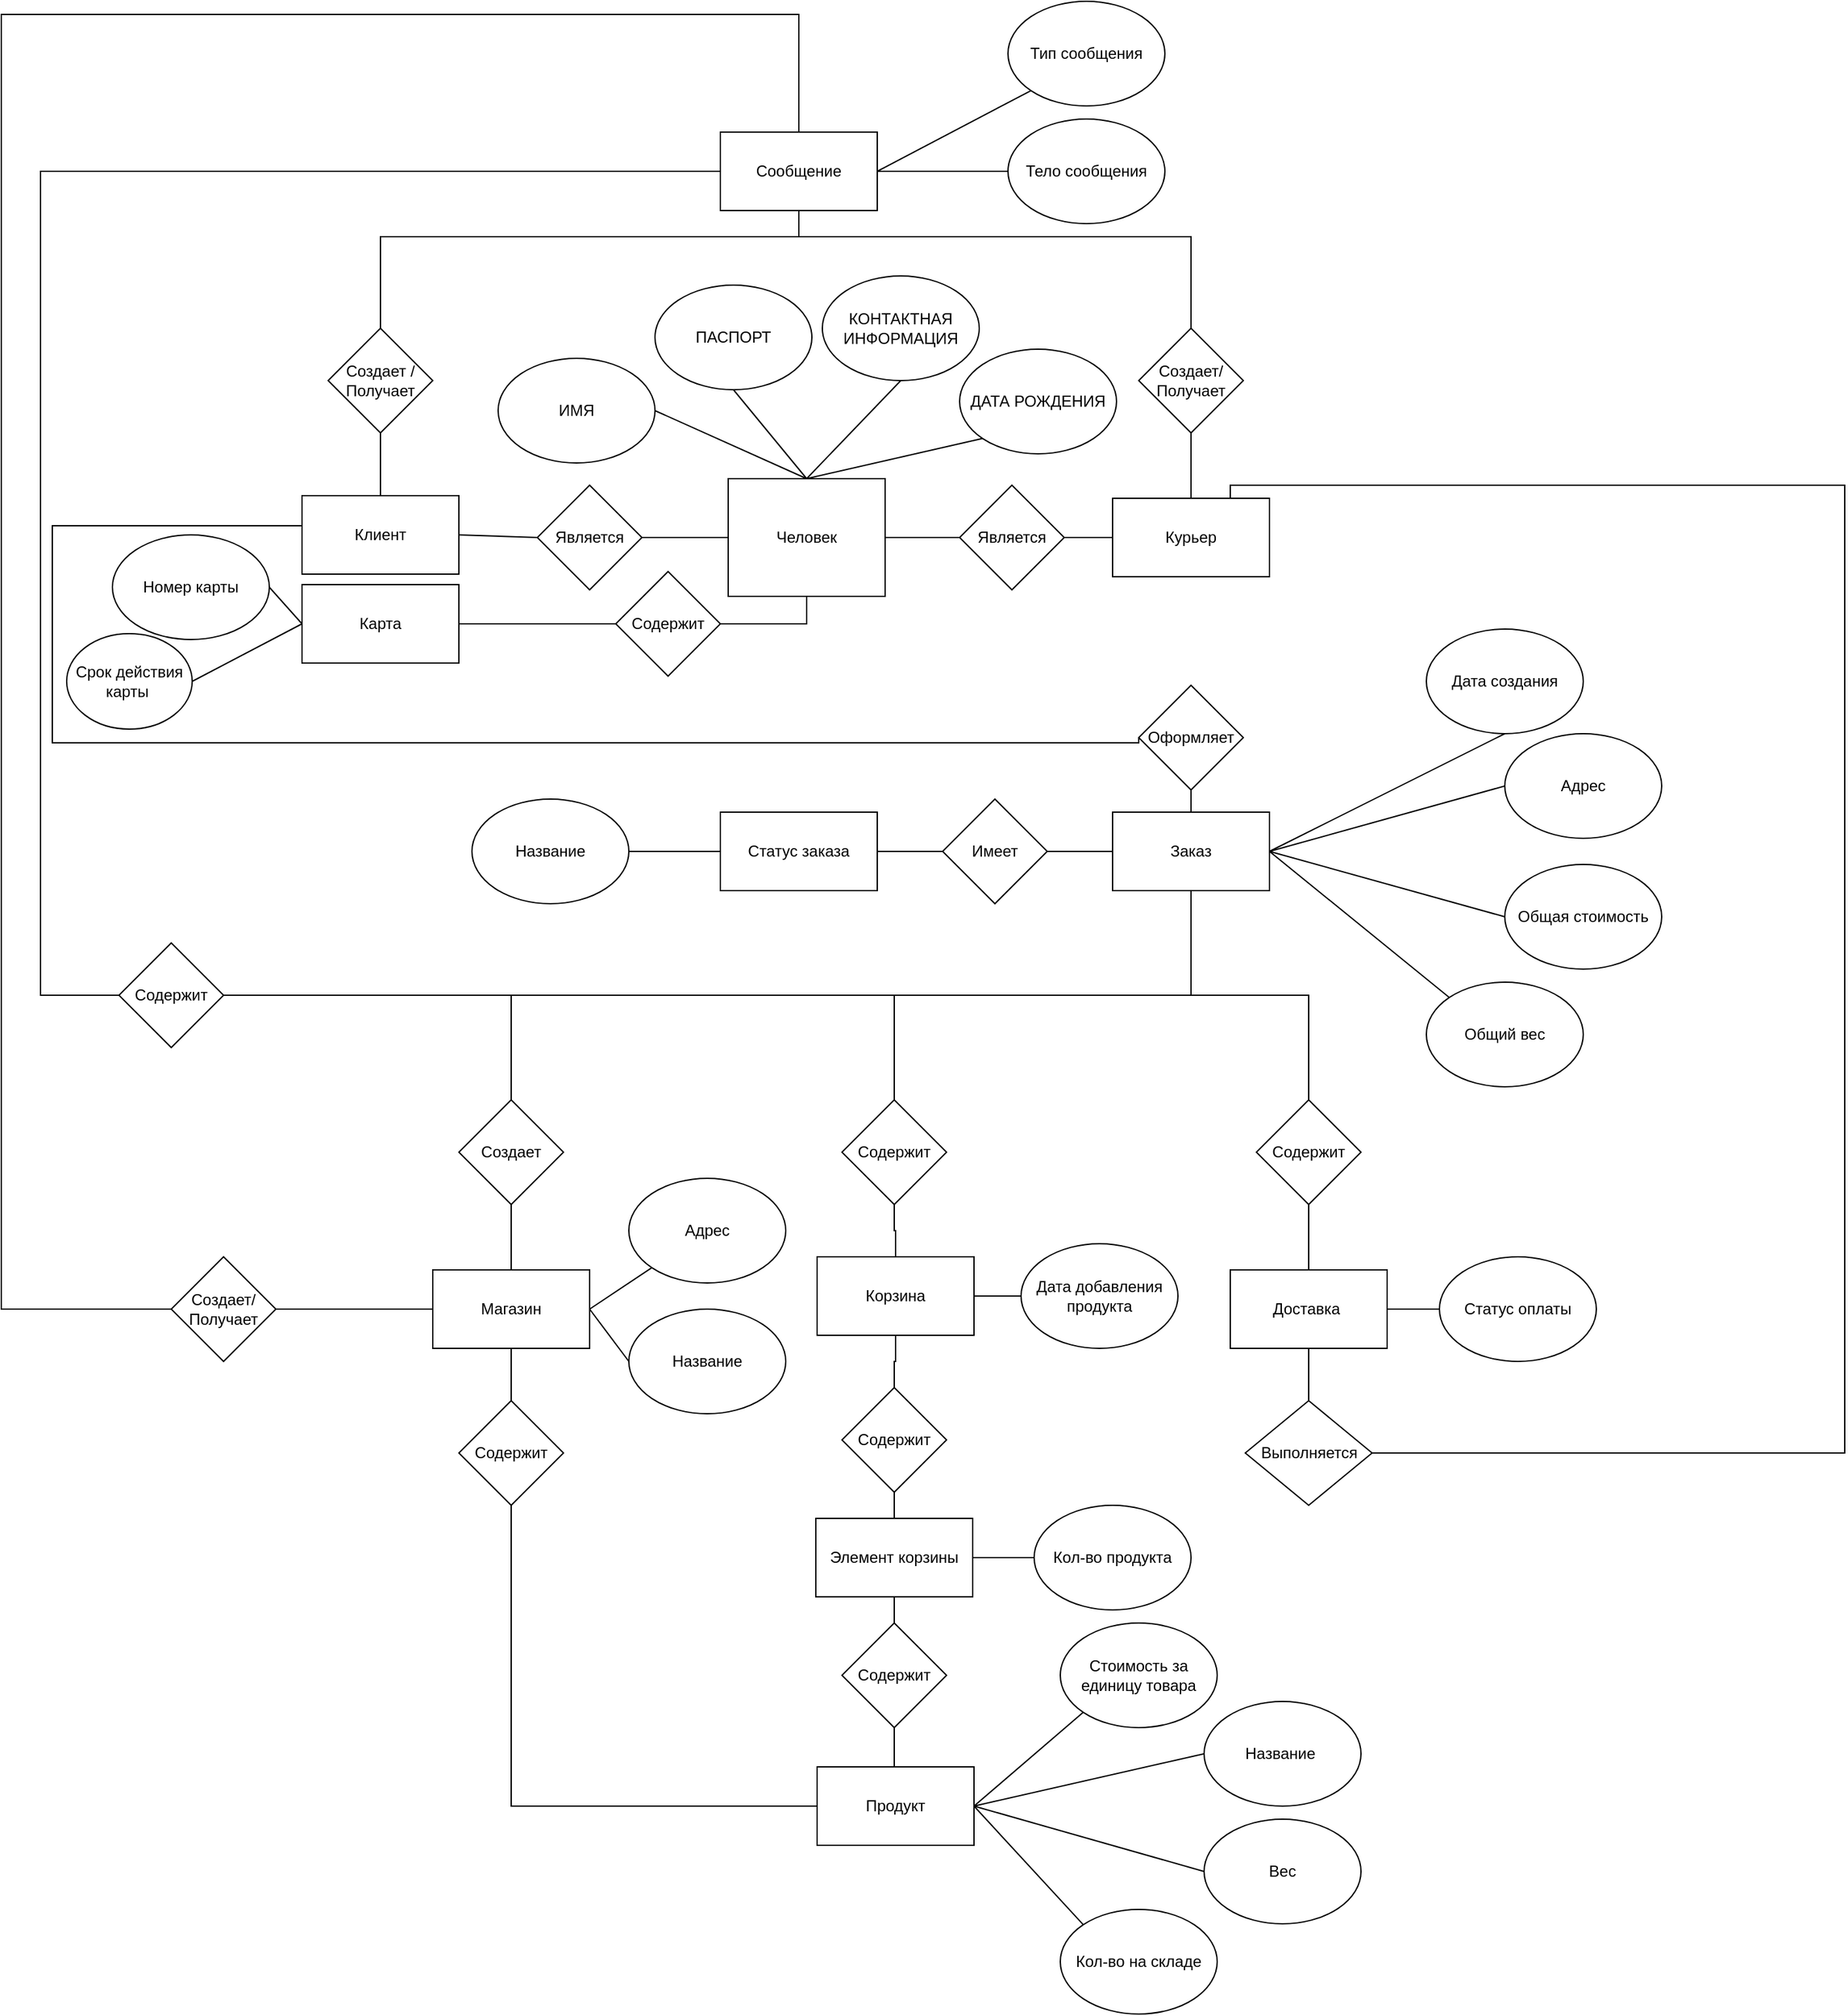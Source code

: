 <mxfile version="26.2.14">
  <diagram id="l34R9L98ikFbTCZK01Rr" name="Страница — 1">
    <mxGraphModel dx="2835" dy="2349" grid="0" gridSize="10" guides="1" tooltips="1" connect="1" arrows="1" fold="1" page="1" pageScale="1" pageWidth="827" pageHeight="1169" math="0" shadow="0">
      <root>
        <mxCell id="0" />
        <mxCell id="1" parent="0" />
        <mxCell id="9jYD4hcjV8UE8tQ0Zy73-1" value="Человек" style="rounded=0;whiteSpace=wrap;html=1;" parent="1" vertex="1">
          <mxGeometry x="226" y="-5" width="120" height="90" as="geometry" />
        </mxCell>
        <mxCell id="9jYD4hcjV8UE8tQ0Zy73-2" value="Клиент" style="rounded=0;whiteSpace=wrap;html=1;" parent="1" vertex="1">
          <mxGeometry x="-100" y="8" width="120" height="60" as="geometry" />
        </mxCell>
        <mxCell id="9jYD4hcjV8UE8tQ0Zy73-3" value="Курьер" style="rounded=0;whiteSpace=wrap;html=1;" parent="1" vertex="1">
          <mxGeometry x="520" y="10" width="120" height="60" as="geometry" />
        </mxCell>
        <mxCell id="9jYD4hcjV8UE8tQ0Zy73-67" style="edgeStyle=orthogonalEdgeStyle;rounded=0;orthogonalLoop=1;jettySize=auto;html=1;exitX=0.5;exitY=1;exitDx=0;exitDy=0;entryX=0.5;entryY=0;entryDx=0;entryDy=0;endArrow=none;startFill=0;" parent="1" source="9jYD4hcjV8UE8tQ0Zy73-4" target="9jYD4hcjV8UE8tQ0Zy73-66" edge="1">
          <mxGeometry relative="1" as="geometry" />
        </mxCell>
        <mxCell id="9jYD4hcjV8UE8tQ0Zy73-70" style="edgeStyle=orthogonalEdgeStyle;rounded=0;orthogonalLoop=1;jettySize=auto;html=1;exitX=0;exitY=0.5;exitDx=0;exitDy=0;entryX=1;entryY=0.5;entryDx=0;entryDy=0;endArrow=none;startFill=0;" parent="1" source="9jYD4hcjV8UE8tQ0Zy73-4" target="9jYD4hcjV8UE8tQ0Zy73-69" edge="1">
          <mxGeometry relative="1" as="geometry" />
        </mxCell>
        <mxCell id="9jYD4hcjV8UE8tQ0Zy73-4" value="Магазин" style="rounded=0;whiteSpace=wrap;html=1;" parent="1" vertex="1">
          <mxGeometry y="600" width="120" height="60" as="geometry" />
        </mxCell>
        <mxCell id="NzuITZrCwcUjT3j505YK-7" style="edgeStyle=orthogonalEdgeStyle;rounded=0;orthogonalLoop=1;jettySize=auto;html=1;exitX=0.5;exitY=0;exitDx=0;exitDy=0;entryX=0.5;entryY=1;entryDx=0;entryDy=0;endArrow=none;startFill=0;" parent="1" source="9jYD4hcjV8UE8tQ0Zy73-5" target="NzuITZrCwcUjT3j505YK-2" edge="1">
          <mxGeometry relative="1" as="geometry" />
        </mxCell>
        <mxCell id="9jYD4hcjV8UE8tQ0Zy73-5" value="Продукт" style="rounded=0;whiteSpace=wrap;html=1;" parent="1" vertex="1">
          <mxGeometry x="294" y="980" width="120" height="60" as="geometry" />
        </mxCell>
        <mxCell id="NzuITZrCwcUjT3j505YK-3" style="edgeStyle=orthogonalEdgeStyle;rounded=0;orthogonalLoop=1;jettySize=auto;html=1;exitX=0.5;exitY=1;exitDx=0;exitDy=0;entryX=0.5;entryY=0;entryDx=0;entryDy=0;endArrow=none;startFill=0;" parent="1" source="9jYD4hcjV8UE8tQ0Zy73-6" target="NzuITZrCwcUjT3j505YK-2" edge="1">
          <mxGeometry relative="1" as="geometry" />
        </mxCell>
        <mxCell id="9jYD4hcjV8UE8tQ0Zy73-6" value="Элемент корзины" style="rounded=0;whiteSpace=wrap;html=1;" parent="1" vertex="1">
          <mxGeometry x="293" y="790" width="120" height="60" as="geometry" />
        </mxCell>
        <mxCell id="NzuITZrCwcUjT3j505YK-5" style="edgeStyle=orthogonalEdgeStyle;rounded=0;orthogonalLoop=1;jettySize=auto;html=1;exitX=0.5;exitY=1;exitDx=0;exitDy=0;entryX=0.5;entryY=0;entryDx=0;entryDy=0;endArrow=none;startFill=0;" parent="1" source="9jYD4hcjV8UE8tQ0Zy73-7" target="NzuITZrCwcUjT3j505YK-1" edge="1">
          <mxGeometry relative="1" as="geometry" />
        </mxCell>
        <mxCell id="9jYD4hcjV8UE8tQ0Zy73-7" value="Корзина" style="rounded=0;whiteSpace=wrap;html=1;" parent="1" vertex="1">
          <mxGeometry x="294" y="590" width="120" height="60" as="geometry" />
        </mxCell>
        <mxCell id="9jYD4hcjV8UE8tQ0Zy73-55" style="edgeStyle=orthogonalEdgeStyle;rounded=0;orthogonalLoop=1;jettySize=auto;html=1;exitX=0.5;exitY=1;exitDx=0;exitDy=0;entryX=0.5;entryY=0;entryDx=0;entryDy=0;endArrow=none;startFill=0;" parent="1" source="9jYD4hcjV8UE8tQ0Zy73-8" target="9jYD4hcjV8UE8tQ0Zy73-54" edge="1">
          <mxGeometry relative="1" as="geometry" />
        </mxCell>
        <mxCell id="9jYD4hcjV8UE8tQ0Zy73-57" style="edgeStyle=orthogonalEdgeStyle;rounded=0;orthogonalLoop=1;jettySize=auto;html=1;exitX=0.5;exitY=1;exitDx=0;exitDy=0;entryX=0.5;entryY=0;entryDx=0;entryDy=0;endArrow=none;startFill=0;" parent="1" source="9jYD4hcjV8UE8tQ0Zy73-8" target="9jYD4hcjV8UE8tQ0Zy73-56" edge="1">
          <mxGeometry relative="1" as="geometry" />
        </mxCell>
        <mxCell id="9jYD4hcjV8UE8tQ0Zy73-63" style="edgeStyle=orthogonalEdgeStyle;rounded=0;orthogonalLoop=1;jettySize=auto;html=1;exitX=0.5;exitY=1;exitDx=0;exitDy=0;entryX=0.5;entryY=0;entryDx=0;entryDy=0;endArrow=none;startFill=0;" parent="1" source="9jYD4hcjV8UE8tQ0Zy73-8" target="9jYD4hcjV8UE8tQ0Zy73-62" edge="1">
          <mxGeometry relative="1" as="geometry" />
        </mxCell>
        <mxCell id="9jYD4hcjV8UE8tQ0Zy73-8" value="Заказ" style="rounded=0;whiteSpace=wrap;html=1;" parent="1" vertex="1">
          <mxGeometry x="520" y="250" width="120" height="60" as="geometry" />
        </mxCell>
        <mxCell id="9jYD4hcjV8UE8tQ0Zy73-61" style="edgeStyle=orthogonalEdgeStyle;rounded=0;orthogonalLoop=1;jettySize=auto;html=1;exitX=0.5;exitY=1;exitDx=0;exitDy=0;entryX=0.5;entryY=0;entryDx=0;entryDy=0;endArrow=none;startFill=0;" parent="1" source="9jYD4hcjV8UE8tQ0Zy73-9" target="9jYD4hcjV8UE8tQ0Zy73-59" edge="1">
          <mxGeometry relative="1" as="geometry" />
        </mxCell>
        <mxCell id="9jYD4hcjV8UE8tQ0Zy73-9" value="Доставка&amp;nbsp;" style="rounded=0;whiteSpace=wrap;html=1;" parent="1" vertex="1">
          <mxGeometry x="610" y="600" width="120" height="60" as="geometry" />
        </mxCell>
        <mxCell id="9jYD4hcjV8UE8tQ0Zy73-10" value="Статус заказа" style="rounded=0;whiteSpace=wrap;html=1;" parent="1" vertex="1">
          <mxGeometry x="220" y="250" width="120" height="60" as="geometry" />
        </mxCell>
        <mxCell id="9jYD4hcjV8UE8tQ0Zy73-76" style="edgeStyle=orthogonalEdgeStyle;rounded=0;orthogonalLoop=1;jettySize=auto;html=1;entryX=0.5;entryY=0;entryDx=0;entryDy=0;endArrow=none;startFill=0;" parent="1" source="9jYD4hcjV8UE8tQ0Zy73-11" target="9jYD4hcjV8UE8tQ0Zy73-72" edge="1">
          <mxGeometry relative="1" as="geometry">
            <Array as="points">
              <mxPoint x="280" y="-190" />
              <mxPoint x="-40" y="-190" />
            </Array>
          </mxGeometry>
        </mxCell>
        <mxCell id="9jYD4hcjV8UE8tQ0Zy73-77" style="edgeStyle=orthogonalEdgeStyle;rounded=0;orthogonalLoop=1;jettySize=auto;html=1;exitX=0.5;exitY=1;exitDx=0;exitDy=0;entryX=0.5;entryY=0;entryDx=0;entryDy=0;endArrow=none;startFill=0;" parent="1" source="9jYD4hcjV8UE8tQ0Zy73-11" target="9jYD4hcjV8UE8tQ0Zy73-73" edge="1">
          <mxGeometry relative="1" as="geometry">
            <Array as="points">
              <mxPoint x="280" y="-190" />
              <mxPoint x="580" y="-190" />
            </Array>
          </mxGeometry>
        </mxCell>
        <mxCell id="9jYD4hcjV8UE8tQ0Zy73-79" style="edgeStyle=orthogonalEdgeStyle;rounded=0;orthogonalLoop=1;jettySize=auto;html=1;exitX=0;exitY=0.25;exitDx=0;exitDy=0;entryX=0;entryY=0.5;entryDx=0;entryDy=0;endArrow=none;startFill=0;" parent="1" source="9jYD4hcjV8UE8tQ0Zy73-11" target="9jYD4hcjV8UE8tQ0Zy73-80" edge="1">
          <mxGeometry relative="1" as="geometry">
            <mxPoint x="-290" y="310" as="targetPoint" />
            <Array as="points">
              <mxPoint x="220" y="-240" />
              <mxPoint x="-300" y="-240" />
              <mxPoint x="-300" y="390" />
            </Array>
          </mxGeometry>
        </mxCell>
        <mxCell id="9jYD4hcjV8UE8tQ0Zy73-11" value="Сообщение" style="rounded=0;whiteSpace=wrap;html=1;" parent="1" vertex="1">
          <mxGeometry x="220" y="-270" width="120" height="60" as="geometry" />
        </mxCell>
        <mxCell id="9jYD4hcjV8UE8tQ0Zy73-12" value="Карта" style="rounded=0;whiteSpace=wrap;html=1;" parent="1" vertex="1">
          <mxGeometry x="-100" y="76" width="120" height="60" as="geometry" />
        </mxCell>
        <mxCell id="9jYD4hcjV8UE8tQ0Zy73-13" value="ИМЯ" style="ellipse;whiteSpace=wrap;html=1;" parent="1" vertex="1">
          <mxGeometry x="50" y="-97" width="120" height="80" as="geometry" />
        </mxCell>
        <mxCell id="9jYD4hcjV8UE8tQ0Zy73-14" value="ПАСПОРТ" style="ellipse;whiteSpace=wrap;html=1;" parent="1" vertex="1">
          <mxGeometry x="170" y="-153" width="120" height="80" as="geometry" />
        </mxCell>
        <mxCell id="9jYD4hcjV8UE8tQ0Zy73-15" value="ДАТА РОЖДЕНИЯ" style="ellipse;whiteSpace=wrap;html=1;" parent="1" vertex="1">
          <mxGeometry x="403" y="-104" width="120" height="80" as="geometry" />
        </mxCell>
        <mxCell id="9jYD4hcjV8UE8tQ0Zy73-16" value="КОНТАКТНАЯ ИНФОРМАЦИЯ" style="ellipse;whiteSpace=wrap;html=1;" parent="1" vertex="1">
          <mxGeometry x="298" y="-160" width="120" height="80" as="geometry" />
        </mxCell>
        <mxCell id="9jYD4hcjV8UE8tQ0Zy73-19" value="" style="endArrow=none;html=1;rounded=0;entryX=0.5;entryY=1;entryDx=0;entryDy=0;exitX=0.5;exitY=0;exitDx=0;exitDy=0;" parent="1" source="9jYD4hcjV8UE8tQ0Zy73-1" target="9jYD4hcjV8UE8tQ0Zy73-14" edge="1">
          <mxGeometry width="50" height="50" relative="1" as="geometry">
            <mxPoint x="280" y="20" as="sourcePoint" />
            <mxPoint x="330" y="-30" as="targetPoint" />
          </mxGeometry>
        </mxCell>
        <mxCell id="9jYD4hcjV8UE8tQ0Zy73-20" value="" style="endArrow=none;html=1;rounded=0;entryX=0.5;entryY=1;entryDx=0;entryDy=0;exitX=0.5;exitY=0;exitDx=0;exitDy=0;" parent="1" source="9jYD4hcjV8UE8tQ0Zy73-1" target="9jYD4hcjV8UE8tQ0Zy73-16" edge="1">
          <mxGeometry width="50" height="50" relative="1" as="geometry">
            <mxPoint x="280" y="20" as="sourcePoint" />
            <mxPoint x="330" y="-30" as="targetPoint" />
          </mxGeometry>
        </mxCell>
        <mxCell id="9jYD4hcjV8UE8tQ0Zy73-21" value="" style="endArrow=none;html=1;rounded=0;entryX=0.5;entryY=0;entryDx=0;entryDy=0;exitX=1;exitY=0.5;exitDx=0;exitDy=0;" parent="1" source="9jYD4hcjV8UE8tQ0Zy73-13" target="9jYD4hcjV8UE8tQ0Zy73-1" edge="1">
          <mxGeometry width="50" height="50" relative="1" as="geometry">
            <mxPoint x="170" y="20" as="sourcePoint" />
            <mxPoint x="220" y="-30" as="targetPoint" />
          </mxGeometry>
        </mxCell>
        <mxCell id="9jYD4hcjV8UE8tQ0Zy73-22" value="" style="endArrow=none;html=1;rounded=0;entryX=0;entryY=1;entryDx=0;entryDy=0;exitX=0.5;exitY=0;exitDx=0;exitDy=0;" parent="1" source="9jYD4hcjV8UE8tQ0Zy73-1" target="9jYD4hcjV8UE8tQ0Zy73-15" edge="1">
          <mxGeometry width="50" height="50" relative="1" as="geometry">
            <mxPoint x="290" y="40" as="sourcePoint" />
            <mxPoint x="340" y="-10" as="targetPoint" />
          </mxGeometry>
        </mxCell>
        <mxCell id="9jYD4hcjV8UE8tQ0Zy73-23" value="Является" style="rhombus;whiteSpace=wrap;html=1;" parent="1" vertex="1">
          <mxGeometry x="80" width="80" height="80" as="geometry" />
        </mxCell>
        <mxCell id="9jYD4hcjV8UE8tQ0Zy73-24" value="Является" style="rhombus;whiteSpace=wrap;html=1;" parent="1" vertex="1">
          <mxGeometry x="403" width="80" height="80" as="geometry" />
        </mxCell>
        <mxCell id="9jYD4hcjV8UE8tQ0Zy73-25" value="" style="endArrow=none;html=1;rounded=0;entryX=0;entryY=0.5;entryDx=0;entryDy=0;exitX=1;exitY=0.5;exitDx=0;exitDy=0;" parent="1" source="9jYD4hcjV8UE8tQ0Zy73-2" target="9jYD4hcjV8UE8tQ0Zy73-23" edge="1">
          <mxGeometry width="50" height="50" relative="1" as="geometry">
            <mxPoint x="20" y="100" as="sourcePoint" />
            <mxPoint x="70" y="50" as="targetPoint" />
          </mxGeometry>
        </mxCell>
        <mxCell id="9jYD4hcjV8UE8tQ0Zy73-27" value="" style="endArrow=none;html=1;rounded=0;entryX=0;entryY=0.5;entryDx=0;entryDy=0;exitX=1;exitY=0.5;exitDx=0;exitDy=0;" parent="1" source="9jYD4hcjV8UE8tQ0Zy73-23" target="9jYD4hcjV8UE8tQ0Zy73-1" edge="1">
          <mxGeometry width="50" height="50" relative="1" as="geometry">
            <mxPoint x="160" y="95" as="sourcePoint" />
            <mxPoint x="210" y="50" as="targetPoint" />
          </mxGeometry>
        </mxCell>
        <mxCell id="9jYD4hcjV8UE8tQ0Zy73-28" value="" style="endArrow=none;html=1;rounded=0;entryX=0;entryY=0.5;entryDx=0;entryDy=0;exitX=1;exitY=0.5;exitDx=0;exitDy=0;" parent="1" source="9jYD4hcjV8UE8tQ0Zy73-1" target="9jYD4hcjV8UE8tQ0Zy73-24" edge="1">
          <mxGeometry width="50" height="50" relative="1" as="geometry">
            <mxPoint x="370" y="90" as="sourcePoint" />
            <mxPoint x="420" y="40" as="targetPoint" />
          </mxGeometry>
        </mxCell>
        <mxCell id="9jYD4hcjV8UE8tQ0Zy73-29" value="" style="endArrow=none;html=1;rounded=0;entryX=0;entryY=0.5;entryDx=0;entryDy=0;exitX=1;exitY=0.5;exitDx=0;exitDy=0;" parent="1" source="9jYD4hcjV8UE8tQ0Zy73-24" target="9jYD4hcjV8UE8tQ0Zy73-3" edge="1">
          <mxGeometry width="50" height="50" relative="1" as="geometry">
            <mxPoint x="480" y="100" as="sourcePoint" />
            <mxPoint x="530" y="50" as="targetPoint" />
          </mxGeometry>
        </mxCell>
        <mxCell id="__WKi6zQJQ2ZGf-G3xiZ-1" style="edgeStyle=orthogonalEdgeStyle;rounded=0;orthogonalLoop=1;jettySize=auto;html=1;exitX=0;exitY=0.5;exitDx=0;exitDy=0;entryX=0;entryY=0.25;entryDx=0;entryDy=0;endArrow=none;startFill=0;" edge="1" parent="1" source="9jYD4hcjV8UE8tQ0Zy73-30" target="9jYD4hcjV8UE8tQ0Zy73-2">
          <mxGeometry relative="1" as="geometry">
            <Array as="points">
              <mxPoint x="540" y="197" />
              <mxPoint x="-291" y="197" />
              <mxPoint x="-291" y="31" />
              <mxPoint x="-100" y="31" />
            </Array>
          </mxGeometry>
        </mxCell>
        <mxCell id="9jYD4hcjV8UE8tQ0Zy73-30" value="Оформляет" style="rhombus;whiteSpace=wrap;html=1;" parent="1" vertex="1">
          <mxGeometry x="540" y="153" width="80" height="80" as="geometry" />
        </mxCell>
        <mxCell id="9jYD4hcjV8UE8tQ0Zy73-32" value="" style="endArrow=none;html=1;rounded=0;entryX=0.5;entryY=1;entryDx=0;entryDy=0;exitX=0.5;exitY=0;exitDx=0;exitDy=0;" parent="1" source="9jYD4hcjV8UE8tQ0Zy73-8" target="9jYD4hcjV8UE8tQ0Zy73-30" edge="1">
          <mxGeometry width="50" height="50" relative="1" as="geometry">
            <mxPoint x="550" y="250" as="sourcePoint" />
            <mxPoint x="600" y="200" as="targetPoint" />
          </mxGeometry>
        </mxCell>
        <mxCell id="9jYD4hcjV8UE8tQ0Zy73-33" value="Дата создания" style="ellipse;whiteSpace=wrap;html=1;" parent="1" vertex="1">
          <mxGeometry x="760" y="110" width="120" height="80" as="geometry" />
        </mxCell>
        <mxCell id="9jYD4hcjV8UE8tQ0Zy73-34" value="Адрес" style="ellipse;whiteSpace=wrap;html=1;" parent="1" vertex="1">
          <mxGeometry x="820" y="190" width="120" height="80" as="geometry" />
        </mxCell>
        <mxCell id="9jYD4hcjV8UE8tQ0Zy73-35" value="Общая стоимость" style="ellipse;whiteSpace=wrap;html=1;" parent="1" vertex="1">
          <mxGeometry x="820" y="290" width="120" height="80" as="geometry" />
        </mxCell>
        <mxCell id="9jYD4hcjV8UE8tQ0Zy73-36" value="Общий вес" style="ellipse;whiteSpace=wrap;html=1;" parent="1" vertex="1">
          <mxGeometry x="760" y="380" width="120" height="80" as="geometry" />
        </mxCell>
        <mxCell id="9jYD4hcjV8UE8tQ0Zy73-37" value="" style="endArrow=none;html=1;rounded=0;entryX=0.5;entryY=1;entryDx=0;entryDy=0;exitX=1;exitY=0.5;exitDx=0;exitDy=0;" parent="1" source="9jYD4hcjV8UE8tQ0Zy73-8" target="9jYD4hcjV8UE8tQ0Zy73-33" edge="1">
          <mxGeometry width="50" height="50" relative="1" as="geometry">
            <mxPoint x="650" y="290" as="sourcePoint" />
            <mxPoint x="700" y="240" as="targetPoint" />
          </mxGeometry>
        </mxCell>
        <mxCell id="9jYD4hcjV8UE8tQ0Zy73-38" value="" style="endArrow=none;html=1;rounded=0;entryX=0;entryY=0.5;entryDx=0;entryDy=0;exitX=1;exitY=0.5;exitDx=0;exitDy=0;" parent="1" source="9jYD4hcjV8UE8tQ0Zy73-8" target="9jYD4hcjV8UE8tQ0Zy73-34" edge="1">
          <mxGeometry width="50" height="50" relative="1" as="geometry">
            <mxPoint x="630" y="290" as="sourcePoint" />
            <mxPoint x="680" y="240" as="targetPoint" />
          </mxGeometry>
        </mxCell>
        <mxCell id="9jYD4hcjV8UE8tQ0Zy73-39" value="" style="endArrow=none;html=1;rounded=0;entryX=0;entryY=0.5;entryDx=0;entryDy=0;exitX=1;exitY=0.5;exitDx=0;exitDy=0;" parent="1" source="9jYD4hcjV8UE8tQ0Zy73-8" target="9jYD4hcjV8UE8tQ0Zy73-35" edge="1">
          <mxGeometry width="50" height="50" relative="1" as="geometry">
            <mxPoint x="630" y="280" as="sourcePoint" />
            <mxPoint x="680" y="230" as="targetPoint" />
          </mxGeometry>
        </mxCell>
        <mxCell id="9jYD4hcjV8UE8tQ0Zy73-40" value="" style="endArrow=none;html=1;rounded=0;entryX=0;entryY=0;entryDx=0;entryDy=0;exitX=1;exitY=0.5;exitDx=0;exitDy=0;" parent="1" source="9jYD4hcjV8UE8tQ0Zy73-8" target="9jYD4hcjV8UE8tQ0Zy73-36" edge="1">
          <mxGeometry width="50" height="50" relative="1" as="geometry">
            <mxPoint x="640" y="290" as="sourcePoint" />
            <mxPoint x="690" y="240" as="targetPoint" />
          </mxGeometry>
        </mxCell>
        <mxCell id="9jYD4hcjV8UE8tQ0Zy73-42" value="Имеет" style="rhombus;whiteSpace=wrap;html=1;" parent="1" vertex="1">
          <mxGeometry x="390" y="240" width="80" height="80" as="geometry" />
        </mxCell>
        <mxCell id="9jYD4hcjV8UE8tQ0Zy73-43" value="" style="endArrow=none;html=1;rounded=0;entryX=0;entryY=0.5;entryDx=0;entryDy=0;exitX=1;exitY=0.5;exitDx=0;exitDy=0;" parent="1" source="9jYD4hcjV8UE8tQ0Zy73-10" target="9jYD4hcjV8UE8tQ0Zy73-42" edge="1">
          <mxGeometry width="50" height="50" relative="1" as="geometry">
            <mxPoint x="340" y="290" as="sourcePoint" />
            <mxPoint x="390" y="240" as="targetPoint" />
          </mxGeometry>
        </mxCell>
        <mxCell id="9jYD4hcjV8UE8tQ0Zy73-44" value="" style="endArrow=none;html=1;rounded=0;entryX=0;entryY=0.5;entryDx=0;entryDy=0;exitX=1;exitY=0.5;exitDx=0;exitDy=0;" parent="1" source="9jYD4hcjV8UE8tQ0Zy73-42" target="9jYD4hcjV8UE8tQ0Zy73-8" edge="1">
          <mxGeometry width="50" height="50" relative="1" as="geometry">
            <mxPoint x="470" y="280" as="sourcePoint" />
            <mxPoint x="520" y="230" as="targetPoint" />
          </mxGeometry>
        </mxCell>
        <mxCell id="9jYD4hcjV8UE8tQ0Zy73-45" value="Название" style="ellipse;whiteSpace=wrap;html=1;" parent="1" vertex="1">
          <mxGeometry x="30" y="240" width="120" height="80" as="geometry" />
        </mxCell>
        <mxCell id="9jYD4hcjV8UE8tQ0Zy73-46" value="" style="endArrow=none;html=1;rounded=0;entryX=0;entryY=0.5;entryDx=0;entryDy=0;exitX=1;exitY=0.5;exitDx=0;exitDy=0;" parent="1" source="9jYD4hcjV8UE8tQ0Zy73-45" target="9jYD4hcjV8UE8tQ0Zy73-10" edge="1">
          <mxGeometry width="50" height="50" relative="1" as="geometry">
            <mxPoint x="160" y="280" as="sourcePoint" />
            <mxPoint x="210" y="230" as="targetPoint" />
          </mxGeometry>
        </mxCell>
        <mxCell id="9jYD4hcjV8UE8tQ0Zy73-48" value="" style="edgeStyle=orthogonalEdgeStyle;rounded=0;orthogonalLoop=1;jettySize=auto;html=1;endArrow=none;startFill=0;" parent="1" source="9jYD4hcjV8UE8tQ0Zy73-47" target="9jYD4hcjV8UE8tQ0Zy73-12" edge="1">
          <mxGeometry relative="1" as="geometry" />
        </mxCell>
        <mxCell id="9jYD4hcjV8UE8tQ0Zy73-49" style="edgeStyle=orthogonalEdgeStyle;rounded=0;orthogonalLoop=1;jettySize=auto;html=1;exitX=1;exitY=0.5;exitDx=0;exitDy=0;entryX=0.5;entryY=1;entryDx=0;entryDy=0;endArrow=none;startFill=0;" parent="1" source="9jYD4hcjV8UE8tQ0Zy73-47" target="9jYD4hcjV8UE8tQ0Zy73-1" edge="1">
          <mxGeometry relative="1" as="geometry" />
        </mxCell>
        <mxCell id="9jYD4hcjV8UE8tQ0Zy73-47" value="Содержит" style="rhombus;whiteSpace=wrap;html=1;" parent="1" vertex="1">
          <mxGeometry x="140" y="66" width="80" height="80" as="geometry" />
        </mxCell>
        <mxCell id="9jYD4hcjV8UE8tQ0Zy73-50" value="Номер карты" style="ellipse;whiteSpace=wrap;html=1;" parent="1" vertex="1">
          <mxGeometry x="-245" y="38" width="120" height="80" as="geometry" />
        </mxCell>
        <mxCell id="9jYD4hcjV8UE8tQ0Zy73-51" value="Срок действия карты&amp;nbsp;" style="ellipse;whiteSpace=wrap;html=1;" parent="1" vertex="1">
          <mxGeometry x="-280" y="113.5" width="96" height="73" as="geometry" />
        </mxCell>
        <mxCell id="9jYD4hcjV8UE8tQ0Zy73-52" value="" style="endArrow=none;html=1;rounded=0;entryX=0;entryY=0.5;entryDx=0;entryDy=0;exitX=1;exitY=0.5;exitDx=0;exitDy=0;" parent="1" source="9jYD4hcjV8UE8tQ0Zy73-50" target="9jYD4hcjV8UE8tQ0Zy73-12" edge="1">
          <mxGeometry width="50" height="50" relative="1" as="geometry">
            <mxPoint x="-140" y="150" as="sourcePoint" />
            <mxPoint x="-90" y="100" as="targetPoint" />
          </mxGeometry>
        </mxCell>
        <mxCell id="9jYD4hcjV8UE8tQ0Zy73-53" value="" style="endArrow=none;html=1;rounded=0;entryX=0;entryY=0.5;entryDx=0;entryDy=0;exitX=1;exitY=0.5;exitDx=0;exitDy=0;" parent="1" source="9jYD4hcjV8UE8tQ0Zy73-51" target="9jYD4hcjV8UE8tQ0Zy73-12" edge="1">
          <mxGeometry width="50" height="50" relative="1" as="geometry">
            <mxPoint x="-150" y="250" as="sourcePoint" />
            <mxPoint x="-100" y="200" as="targetPoint" />
          </mxGeometry>
        </mxCell>
        <mxCell id="NzuITZrCwcUjT3j505YK-6" style="edgeStyle=orthogonalEdgeStyle;rounded=0;orthogonalLoop=1;jettySize=auto;html=1;exitX=0.5;exitY=1;exitDx=0;exitDy=0;entryX=0.5;entryY=0;entryDx=0;entryDy=0;endArrow=none;startFill=0;" parent="1" source="9jYD4hcjV8UE8tQ0Zy73-54" target="9jYD4hcjV8UE8tQ0Zy73-7" edge="1">
          <mxGeometry relative="1" as="geometry" />
        </mxCell>
        <mxCell id="9jYD4hcjV8UE8tQ0Zy73-54" value="Содержит" style="rhombus;whiteSpace=wrap;html=1;" parent="1" vertex="1">
          <mxGeometry x="313" y="470" width="80" height="80" as="geometry" />
        </mxCell>
        <mxCell id="9jYD4hcjV8UE8tQ0Zy73-58" style="edgeStyle=orthogonalEdgeStyle;rounded=0;orthogonalLoop=1;jettySize=auto;html=1;exitX=0.5;exitY=1;exitDx=0;exitDy=0;entryX=0.5;entryY=0;entryDx=0;entryDy=0;endArrow=none;startFill=0;" parent="1" source="9jYD4hcjV8UE8tQ0Zy73-56" target="9jYD4hcjV8UE8tQ0Zy73-9" edge="1">
          <mxGeometry relative="1" as="geometry">
            <mxPoint x="670" y="560" as="sourcePoint" />
          </mxGeometry>
        </mxCell>
        <mxCell id="9jYD4hcjV8UE8tQ0Zy73-56" value="Содержит" style="rhombus;whiteSpace=wrap;html=1;" parent="1" vertex="1">
          <mxGeometry x="630" y="470" width="80" height="80" as="geometry" />
        </mxCell>
        <mxCell id="9jYD4hcjV8UE8tQ0Zy73-60" style="edgeStyle=orthogonalEdgeStyle;rounded=0;orthogonalLoop=1;jettySize=auto;html=1;entryX=0.75;entryY=0;entryDx=0;entryDy=0;endArrow=none;startFill=0;exitX=1;exitY=0.5;exitDx=0;exitDy=0;" parent="1" source="9jYD4hcjV8UE8tQ0Zy73-59" target="9jYD4hcjV8UE8tQ0Zy73-3" edge="1">
          <mxGeometry relative="1" as="geometry">
            <Array as="points">
              <mxPoint x="1080" y="740" />
              <mxPoint x="1080" />
              <mxPoint x="610" />
            </Array>
          </mxGeometry>
        </mxCell>
        <mxCell id="9jYD4hcjV8UE8tQ0Zy73-59" value="Выполняется" style="rhombus;whiteSpace=wrap;html=1;" parent="1" vertex="1">
          <mxGeometry x="621.5" y="700" width="97" height="80" as="geometry" />
        </mxCell>
        <mxCell id="9jYD4hcjV8UE8tQ0Zy73-64" style="edgeStyle=orthogonalEdgeStyle;rounded=0;orthogonalLoop=1;jettySize=auto;html=1;exitX=0.5;exitY=1;exitDx=0;exitDy=0;entryX=0.5;entryY=0;entryDx=0;entryDy=0;endArrow=none;startFill=0;" parent="1" source="9jYD4hcjV8UE8tQ0Zy73-62" target="9jYD4hcjV8UE8tQ0Zy73-4" edge="1">
          <mxGeometry relative="1" as="geometry">
            <mxPoint x="60" y="560" as="sourcePoint" />
          </mxGeometry>
        </mxCell>
        <mxCell id="9jYD4hcjV8UE8tQ0Zy73-62" value="Создает" style="rhombus;whiteSpace=wrap;html=1;" parent="1" vertex="1">
          <mxGeometry x="20" y="470" width="80" height="80" as="geometry" />
        </mxCell>
        <mxCell id="9jYD4hcjV8UE8tQ0Zy73-68" style="edgeStyle=orthogonalEdgeStyle;rounded=0;orthogonalLoop=1;jettySize=auto;html=1;exitX=0.5;exitY=1;exitDx=0;exitDy=0;entryX=0;entryY=0.5;entryDx=0;entryDy=0;endArrow=none;startFill=0;" parent="1" source="9jYD4hcjV8UE8tQ0Zy73-66" target="9jYD4hcjV8UE8tQ0Zy73-5" edge="1">
          <mxGeometry relative="1" as="geometry" />
        </mxCell>
        <mxCell id="9jYD4hcjV8UE8tQ0Zy73-66" value="Содержит" style="rhombus;whiteSpace=wrap;html=1;" parent="1" vertex="1">
          <mxGeometry x="20" y="700" width="80" height="80" as="geometry" />
        </mxCell>
        <mxCell id="9jYD4hcjV8UE8tQ0Zy73-71" style="edgeStyle=orthogonalEdgeStyle;rounded=0;orthogonalLoop=1;jettySize=auto;html=1;exitX=0;exitY=0.5;exitDx=0;exitDy=0;entryX=0.5;entryY=0;entryDx=0;entryDy=0;endArrow=none;startFill=0;" parent="1" source="9jYD4hcjV8UE8tQ0Zy73-69" target="9jYD4hcjV8UE8tQ0Zy73-11" edge="1">
          <mxGeometry relative="1" as="geometry">
            <Array as="points">
              <mxPoint x="-330" y="630" />
              <mxPoint x="-330" y="-360" />
              <mxPoint x="280" y="-360" />
            </Array>
          </mxGeometry>
        </mxCell>
        <mxCell id="9jYD4hcjV8UE8tQ0Zy73-69" value="Создает/Получает" style="rhombus;whiteSpace=wrap;html=1;" parent="1" vertex="1">
          <mxGeometry x="-200" y="590" width="80" height="80" as="geometry" />
        </mxCell>
        <mxCell id="9jYD4hcjV8UE8tQ0Zy73-75" style="edgeStyle=orthogonalEdgeStyle;rounded=0;orthogonalLoop=1;jettySize=auto;html=1;endArrow=none;startFill=0;" parent="1" source="9jYD4hcjV8UE8tQ0Zy73-72" target="9jYD4hcjV8UE8tQ0Zy73-2" edge="1">
          <mxGeometry relative="1" as="geometry" />
        </mxCell>
        <mxCell id="9jYD4hcjV8UE8tQ0Zy73-72" value="Создает / Получает" style="rhombus;whiteSpace=wrap;html=1;" parent="1" vertex="1">
          <mxGeometry x="-80" y="-120" width="80" height="80" as="geometry" />
        </mxCell>
        <mxCell id="9jYD4hcjV8UE8tQ0Zy73-74" style="edgeStyle=orthogonalEdgeStyle;rounded=0;orthogonalLoop=1;jettySize=auto;html=1;entryX=0.5;entryY=0;entryDx=0;entryDy=0;endArrow=none;startFill=0;" parent="1" source="9jYD4hcjV8UE8tQ0Zy73-73" target="9jYD4hcjV8UE8tQ0Zy73-3" edge="1">
          <mxGeometry relative="1" as="geometry" />
        </mxCell>
        <mxCell id="9jYD4hcjV8UE8tQ0Zy73-73" value="Создает/Получает" style="rhombus;whiteSpace=wrap;html=1;" parent="1" vertex="1">
          <mxGeometry x="540" y="-120" width="80" height="80" as="geometry" />
        </mxCell>
        <mxCell id="9jYD4hcjV8UE8tQ0Zy73-81" style="edgeStyle=orthogonalEdgeStyle;rounded=0;orthogonalLoop=1;jettySize=auto;html=1;exitX=1;exitY=0.5;exitDx=0;exitDy=0;entryX=0.5;entryY=1;entryDx=0;entryDy=0;endArrow=none;startFill=0;" parent="1" source="9jYD4hcjV8UE8tQ0Zy73-80" target="9jYD4hcjV8UE8tQ0Zy73-8" edge="1">
          <mxGeometry relative="1" as="geometry">
            <Array as="points">
              <mxPoint x="-160" y="390" />
              <mxPoint x="580" y="390" />
            </Array>
          </mxGeometry>
        </mxCell>
        <mxCell id="9jYD4hcjV8UE8tQ0Zy73-80" value="Содержит" style="rhombus;whiteSpace=wrap;html=1;" parent="1" vertex="1">
          <mxGeometry x="-240" y="350" width="80" height="80" as="geometry" />
        </mxCell>
        <mxCell id="NzuITZrCwcUjT3j505YK-4" style="edgeStyle=orthogonalEdgeStyle;rounded=0;orthogonalLoop=1;jettySize=auto;html=1;exitX=0.5;exitY=1;exitDx=0;exitDy=0;entryX=0.5;entryY=0;entryDx=0;entryDy=0;endArrow=none;startFill=0;" parent="1" source="NzuITZrCwcUjT3j505YK-1" target="9jYD4hcjV8UE8tQ0Zy73-6" edge="1">
          <mxGeometry relative="1" as="geometry" />
        </mxCell>
        <mxCell id="NzuITZrCwcUjT3j505YK-1" value="Содержит" style="rhombus;whiteSpace=wrap;html=1;" parent="1" vertex="1">
          <mxGeometry x="313" y="690" width="80" height="80" as="geometry" />
        </mxCell>
        <mxCell id="NzuITZrCwcUjT3j505YK-2" value="Содержит" style="rhombus;whiteSpace=wrap;html=1;" parent="1" vertex="1">
          <mxGeometry x="313" y="870" width="80" height="80" as="geometry" />
        </mxCell>
        <mxCell id="NzuITZrCwcUjT3j505YK-8" value="Адрес" style="ellipse;whiteSpace=wrap;html=1;" parent="1" vertex="1">
          <mxGeometry x="150" y="530" width="120" height="80" as="geometry" />
        </mxCell>
        <mxCell id="NzuITZrCwcUjT3j505YK-9" value="Название" style="ellipse;whiteSpace=wrap;html=1;" parent="1" vertex="1">
          <mxGeometry x="150" y="630" width="120" height="80" as="geometry" />
        </mxCell>
        <mxCell id="NzuITZrCwcUjT3j505YK-11" value="" style="endArrow=none;html=1;rounded=0;entryX=0;entryY=1;entryDx=0;entryDy=0;exitX=1;exitY=0.5;exitDx=0;exitDy=0;" parent="1" source="9jYD4hcjV8UE8tQ0Zy73-4" target="NzuITZrCwcUjT3j505YK-8" edge="1">
          <mxGeometry width="50" height="50" relative="1" as="geometry">
            <mxPoint x="120" y="620" as="sourcePoint" />
            <mxPoint x="170" y="570" as="targetPoint" />
          </mxGeometry>
        </mxCell>
        <mxCell id="NzuITZrCwcUjT3j505YK-12" value="" style="endArrow=none;html=1;rounded=0;entryX=1;entryY=0.5;entryDx=0;entryDy=0;exitX=0;exitY=0.5;exitDx=0;exitDy=0;" parent="1" source="NzuITZrCwcUjT3j505YK-9" target="9jYD4hcjV8UE8tQ0Zy73-4" edge="1">
          <mxGeometry width="50" height="50" relative="1" as="geometry">
            <mxPoint x="160" y="660" as="sourcePoint" />
            <mxPoint x="210" y="610" as="targetPoint" />
          </mxGeometry>
        </mxCell>
        <mxCell id="NzuITZrCwcUjT3j505YK-13" value="Дата добавления продукта" style="ellipse;whiteSpace=wrap;html=1;" parent="1" vertex="1">
          <mxGeometry x="450" y="580" width="120" height="80" as="geometry" />
        </mxCell>
        <mxCell id="NzuITZrCwcUjT3j505YK-14" value="" style="endArrow=none;html=1;rounded=0;entryX=0;entryY=0.5;entryDx=0;entryDy=0;exitX=1;exitY=0.5;exitDx=0;exitDy=0;" parent="1" source="9jYD4hcjV8UE8tQ0Zy73-7" target="NzuITZrCwcUjT3j505YK-13" edge="1">
          <mxGeometry width="50" height="50" relative="1" as="geometry">
            <mxPoint x="420" y="610" as="sourcePoint" />
            <mxPoint x="470" y="560" as="targetPoint" />
          </mxGeometry>
        </mxCell>
        <mxCell id="NzuITZrCwcUjT3j505YK-15" value="Кол-во продукта" style="ellipse;whiteSpace=wrap;html=1;" parent="1" vertex="1">
          <mxGeometry x="460" y="780" width="120" height="80" as="geometry" />
        </mxCell>
        <mxCell id="NzuITZrCwcUjT3j505YK-16" value="" style="endArrow=none;html=1;rounded=0;entryX=0;entryY=0.5;entryDx=0;entryDy=0;exitX=1;exitY=0.5;exitDx=0;exitDy=0;" parent="1" source="9jYD4hcjV8UE8tQ0Zy73-6" target="NzuITZrCwcUjT3j505YK-15" edge="1">
          <mxGeometry width="50" height="50" relative="1" as="geometry">
            <mxPoint x="420" y="820" as="sourcePoint" />
            <mxPoint x="470" y="770" as="targetPoint" />
          </mxGeometry>
        </mxCell>
        <mxCell id="NzuITZrCwcUjT3j505YK-17" value="Стоимость за единицу товара" style="ellipse;whiteSpace=wrap;html=1;" parent="1" vertex="1">
          <mxGeometry x="480" y="870" width="120" height="80" as="geometry" />
        </mxCell>
        <mxCell id="NzuITZrCwcUjT3j505YK-18" value="Название&amp;nbsp;" style="ellipse;whiteSpace=wrap;html=1;" parent="1" vertex="1">
          <mxGeometry x="590" y="930" width="120" height="80" as="geometry" />
        </mxCell>
        <mxCell id="NzuITZrCwcUjT3j505YK-19" value="Вес" style="ellipse;whiteSpace=wrap;html=1;" parent="1" vertex="1">
          <mxGeometry x="590" y="1020" width="120" height="80" as="geometry" />
        </mxCell>
        <mxCell id="NzuITZrCwcUjT3j505YK-20" value="Кол-во на складе" style="ellipse;whiteSpace=wrap;html=1;" parent="1" vertex="1">
          <mxGeometry x="480" y="1089" width="120" height="80" as="geometry" />
        </mxCell>
        <mxCell id="NzuITZrCwcUjT3j505YK-21" value="" style="endArrow=none;html=1;rounded=0;entryX=0;entryY=1;entryDx=0;entryDy=0;exitX=1;exitY=0.5;exitDx=0;exitDy=0;" parent="1" source="9jYD4hcjV8UE8tQ0Zy73-5" target="NzuITZrCwcUjT3j505YK-17" edge="1">
          <mxGeometry width="50" height="50" relative="1" as="geometry">
            <mxPoint x="410" y="1020" as="sourcePoint" />
            <mxPoint x="460" y="970" as="targetPoint" />
          </mxGeometry>
        </mxCell>
        <mxCell id="NzuITZrCwcUjT3j505YK-22" value="" style="endArrow=none;html=1;rounded=0;entryX=0;entryY=0.5;entryDx=0;entryDy=0;exitX=1;exitY=0.5;exitDx=0;exitDy=0;" parent="1" source="9jYD4hcjV8UE8tQ0Zy73-5" target="NzuITZrCwcUjT3j505YK-18" edge="1">
          <mxGeometry width="50" height="50" relative="1" as="geometry">
            <mxPoint x="450" y="1050" as="sourcePoint" />
            <mxPoint x="500" y="1000" as="targetPoint" />
          </mxGeometry>
        </mxCell>
        <mxCell id="NzuITZrCwcUjT3j505YK-23" value="" style="endArrow=none;html=1;rounded=0;entryX=0;entryY=0.5;entryDx=0;entryDy=0;exitX=1;exitY=0.5;exitDx=0;exitDy=0;" parent="1" source="9jYD4hcjV8UE8tQ0Zy73-5" target="NzuITZrCwcUjT3j505YK-19" edge="1">
          <mxGeometry width="50" height="50" relative="1" as="geometry">
            <mxPoint x="420" y="1070" as="sourcePoint" />
            <mxPoint x="470" y="1020" as="targetPoint" />
          </mxGeometry>
        </mxCell>
        <mxCell id="NzuITZrCwcUjT3j505YK-24" value="" style="endArrow=none;html=1;rounded=0;entryX=1;entryY=0.5;entryDx=0;entryDy=0;exitX=0;exitY=0;exitDx=0;exitDy=0;" parent="1" source="NzuITZrCwcUjT3j505YK-20" target="9jYD4hcjV8UE8tQ0Zy73-5" edge="1">
          <mxGeometry width="50" height="50" relative="1" as="geometry">
            <mxPoint x="360" y="1110" as="sourcePoint" />
            <mxPoint x="410" y="1060" as="targetPoint" />
          </mxGeometry>
        </mxCell>
        <mxCell id="NzuITZrCwcUjT3j505YK-25" value="Статус оплаты" style="ellipse;whiteSpace=wrap;html=1;" parent="1" vertex="1">
          <mxGeometry x="770" y="590" width="120" height="80" as="geometry" />
        </mxCell>
        <mxCell id="NzuITZrCwcUjT3j505YK-26" value="" style="endArrow=none;html=1;rounded=0;entryX=0;entryY=0.5;entryDx=0;entryDy=0;exitX=1;exitY=0.5;exitDx=0;exitDy=0;" parent="1" source="9jYD4hcjV8UE8tQ0Zy73-9" target="NzuITZrCwcUjT3j505YK-25" edge="1">
          <mxGeometry width="50" height="50" relative="1" as="geometry">
            <mxPoint x="740" y="610" as="sourcePoint" />
            <mxPoint x="790" y="560" as="targetPoint" />
          </mxGeometry>
        </mxCell>
        <mxCell id="NzuITZrCwcUjT3j505YK-27" value="Тип сообщения" style="ellipse;whiteSpace=wrap;html=1;" parent="1" vertex="1">
          <mxGeometry x="440" y="-370" width="120" height="80" as="geometry" />
        </mxCell>
        <mxCell id="NzuITZrCwcUjT3j505YK-28" value="Тело сообщения" style="ellipse;whiteSpace=wrap;html=1;" parent="1" vertex="1">
          <mxGeometry x="440" y="-280" width="120" height="80" as="geometry" />
        </mxCell>
        <mxCell id="NzuITZrCwcUjT3j505YK-29" value="" style="endArrow=none;html=1;rounded=0;entryX=0;entryY=1;entryDx=0;entryDy=0;" parent="1" target="NzuITZrCwcUjT3j505YK-27" edge="1">
          <mxGeometry width="50" height="50" relative="1" as="geometry">
            <mxPoint x="340" y="-240" as="sourcePoint" />
            <mxPoint x="390" y="-290" as="targetPoint" />
          </mxGeometry>
        </mxCell>
        <mxCell id="NzuITZrCwcUjT3j505YK-30" value="" style="endArrow=none;html=1;rounded=0;entryX=0;entryY=0.5;entryDx=0;entryDy=0;exitX=1;exitY=0.5;exitDx=0;exitDy=0;" parent="1" source="9jYD4hcjV8UE8tQ0Zy73-11" target="NzuITZrCwcUjT3j505YK-28" edge="1">
          <mxGeometry width="50" height="50" relative="1" as="geometry">
            <mxPoint x="320" y="-170" as="sourcePoint" />
            <mxPoint x="370" y="-220" as="targetPoint" />
          </mxGeometry>
        </mxCell>
      </root>
    </mxGraphModel>
  </diagram>
</mxfile>

